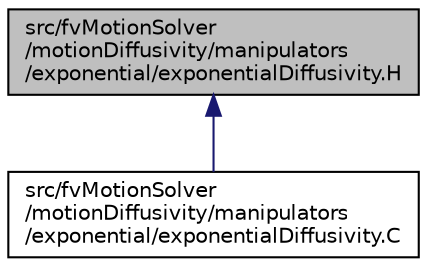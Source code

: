 digraph "src/fvMotionSolver/motionDiffusivity/manipulators/exponential/exponentialDiffusivity.H"
{
  bgcolor="transparent";
  edge [fontname="Helvetica",fontsize="10",labelfontname="Helvetica",labelfontsize="10"];
  node [fontname="Helvetica",fontsize="10",shape=record];
  Node1 [label="src/fvMotionSolver\l/motionDiffusivity/manipulators\l/exponential/exponentialDiffusivity.H",height=0.2,width=0.4,color="black", fillcolor="grey75", style="filled", fontcolor="black"];
  Node1 -> Node2 [dir="back",color="midnightblue",fontsize="10",style="solid",fontname="Helvetica"];
  Node2 [label="src/fvMotionSolver\l/motionDiffusivity/manipulators\l/exponential/exponentialDiffusivity.C",height=0.2,width=0.4,color="black",URL="$a06514.html"];
}
